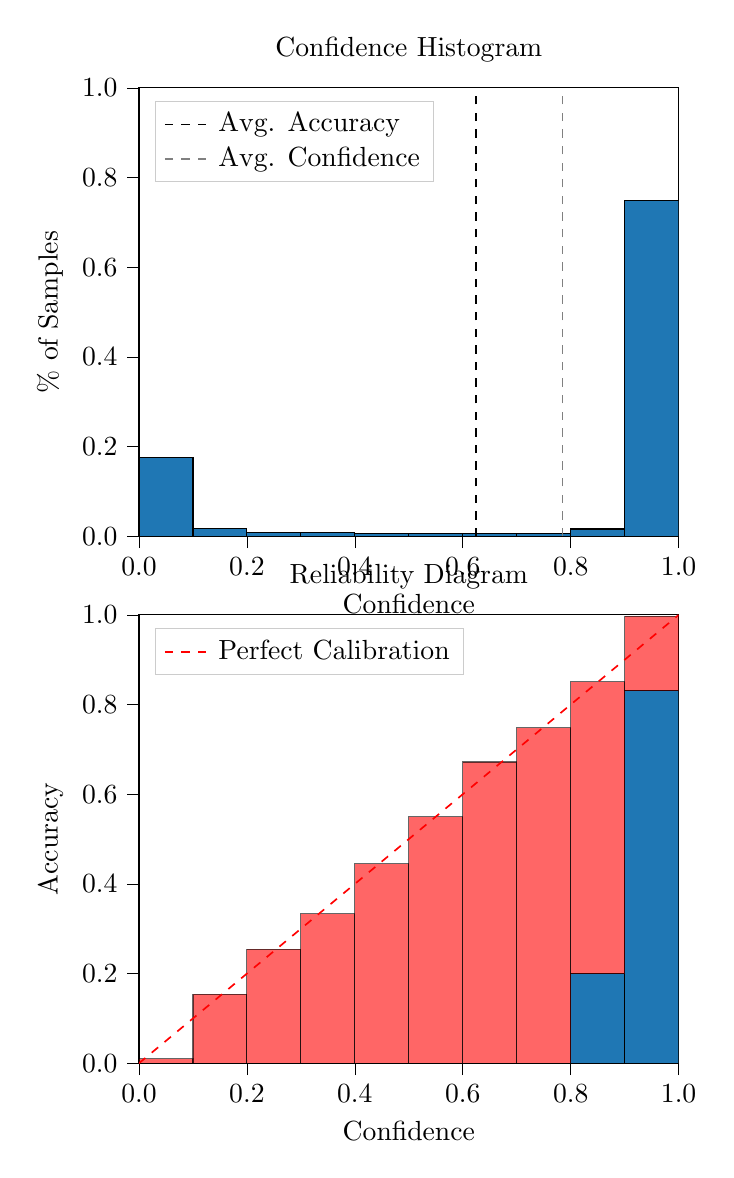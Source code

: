 % This file was created by tikzplotlib v0.9.8.
\begin{tikzpicture}

\definecolor{color0}{rgb}{0.122,0.467,0.706}

\begin{groupplot}[group style={group size=1 by 2}]
\nextgroupplot[
legend cell align={left},
legend style={
  fill opacity=0.8,
  draw opacity=1,
  text opacity=1,
  at={(0.03,0.97)},
  anchor=north west,
  draw=white!80!black
},
tick align=outside,
tick pos=left,
title={Confidence Histogram},
x grid style={white!69.02!black},
xlabel={Confidence},
xmin=0, xmax=1,
xtick style={color=black},
xtick={0,0.2,0.4,0.6,0.8,1},
xticklabels={0.0,0.2,0.4,0.6,0.8,1.0},
y grid style={white!69.02!black},
ylabel={\% of Samples},
ymin=0, ymax=1,
ytick style={color=black},
ytick={0,0.2,0.4,0.6,0.8,1},
yticklabels={0.0,0.2,0.4,0.6,0.8,1.0}
]
\draw[draw=black,fill=color0] (axis cs:-6.939e-18,0) rectangle (axis cs:0.1,0.176);
\draw[draw=black,fill=color0] (axis cs:0.1,0) rectangle (axis cs:0.2,0.018);
\draw[draw=black,fill=color0] (axis cs:0.2,0) rectangle (axis cs:0.3,0.008);
\draw[draw=black,fill=color0] (axis cs:0.3,0) rectangle (axis cs:0.4,0.008);
\draw[draw=black,fill=color0] (axis cs:0.4,0) rectangle (axis cs:0.5,0.006);
\draw[draw=black,fill=color0] (axis cs:0.5,0) rectangle (axis cs:0.6,0.006);
\draw[draw=black,fill=color0] (axis cs:0.6,0) rectangle (axis cs:0.7,0.006);
\draw[draw=black,fill=color0] (axis cs:0.7,0) rectangle (axis cs:0.8,0.006);
\draw[draw=black,fill=color0] (axis cs:0.8,0) rectangle (axis cs:0.9,0.016);
\draw[draw=black,fill=color0] (axis cs:0.9,0) rectangle (axis cs:1,0.748);
\addplot [semithick, black, dashed]
table {%
0.625 0
0.625 1
};
\addlegendentry{Avg. Accuracy}
\addplot [semithick, white!50.196!black, dashed]
table {%
0.785 0
0.785 1
};
\addlegendentry{Avg. Confidence}

\nextgroupplot[
legend cell align={left},
legend style={
  fill opacity=0.8,
  draw opacity=1,
  text opacity=1,
  at={(0.03,0.97)},
  anchor=north west,
  draw=white!80!black
},
tick align=outside,
tick pos=left,
title={Reliability Diagram},
x grid style={white!69.02!black},
xlabel={Confidence},
xmin=0, xmax=1,
xtick style={color=black},
xtick={0,0.2,0.4,0.6,0.8,1},
xticklabels={0.0,0.2,0.4,0.6,0.8,1.0},
y grid style={white!69.02!black},
ylabel={Accuracy},
ymin=0, ymax=1,
ytick style={color=black},
ytick={0,0.2,0.4,0.6,0.8,1},
yticklabels={0.0,0.2,0.4,0.6,0.8,1.0}
]
\draw[draw=black,fill=color0] (axis cs:-6.939e-18,0) rectangle (axis cs:0.1,0);
\draw[draw=black,fill=color0] (axis cs:0.1,0) rectangle (axis cs:0.2,0);
\draw[draw=black,fill=color0] (axis cs:0.2,0) rectangle (axis cs:0.3,0);
\draw[draw=black,fill=color0] (axis cs:0.3,0) rectangle (axis cs:0.4,0);
\draw[draw=black,fill=color0] (axis cs:0.4,0) rectangle (axis cs:0.5,0);
\draw[draw=black,fill=color0] (axis cs:0.5,0) rectangle (axis cs:0.6,0);
\draw[draw=black,fill=color0] (axis cs:0.6,0) rectangle (axis cs:0.7,0);
\draw[draw=black,fill=color0] (axis cs:0.7,0) rectangle (axis cs:0.8,0);
\draw[draw=black,fill=color0] (axis cs:0.8,0) rectangle (axis cs:0.9,0.2);
\draw[draw=black,fill=color0] (axis cs:0.9,0) rectangle (axis cs:1,0.831);
\draw[draw=black,fill=red,opacity=0.6] (axis cs:-6.939e-18,0) rectangle (axis cs:0.1,0.01);
\draw[draw=black,fill=red,opacity=0.6] (axis cs:0.1,0) rectangle (axis cs:0.2,0.154);
\draw[draw=black,fill=red,opacity=0.6] (axis cs:0.2,0) rectangle (axis cs:0.3,0.254);
\draw[draw=black,fill=red,opacity=0.6] (axis cs:0.3,0) rectangle (axis cs:0.4,0.334);
\draw[draw=black,fill=red,opacity=0.6] (axis cs:0.4,0) rectangle (axis cs:0.5,0.445);
\draw[draw=black,fill=red,opacity=0.6] (axis cs:0.5,0) rectangle (axis cs:0.6,0.55);
\draw[draw=black,fill=red,opacity=0.6] (axis cs:0.6,0) rectangle (axis cs:0.7,0.672);
\draw[draw=black,fill=red,opacity=0.6] (axis cs:0.7,0) rectangle (axis cs:0.8,0.748);
\draw[draw=black,fill=red,opacity=0.6] (axis cs:0.8,0.2) rectangle (axis cs:0.9,0.851);
\draw[draw=black,fill=red,opacity=0.6] (axis cs:0.9,0.831) rectangle (axis cs:1,0.997);
\addplot [semithick, red, dashed]
table {%
0 0
1 1
};
\addlegendentry{Perfect Calibration}
\end{groupplot}

\end{tikzpicture}
